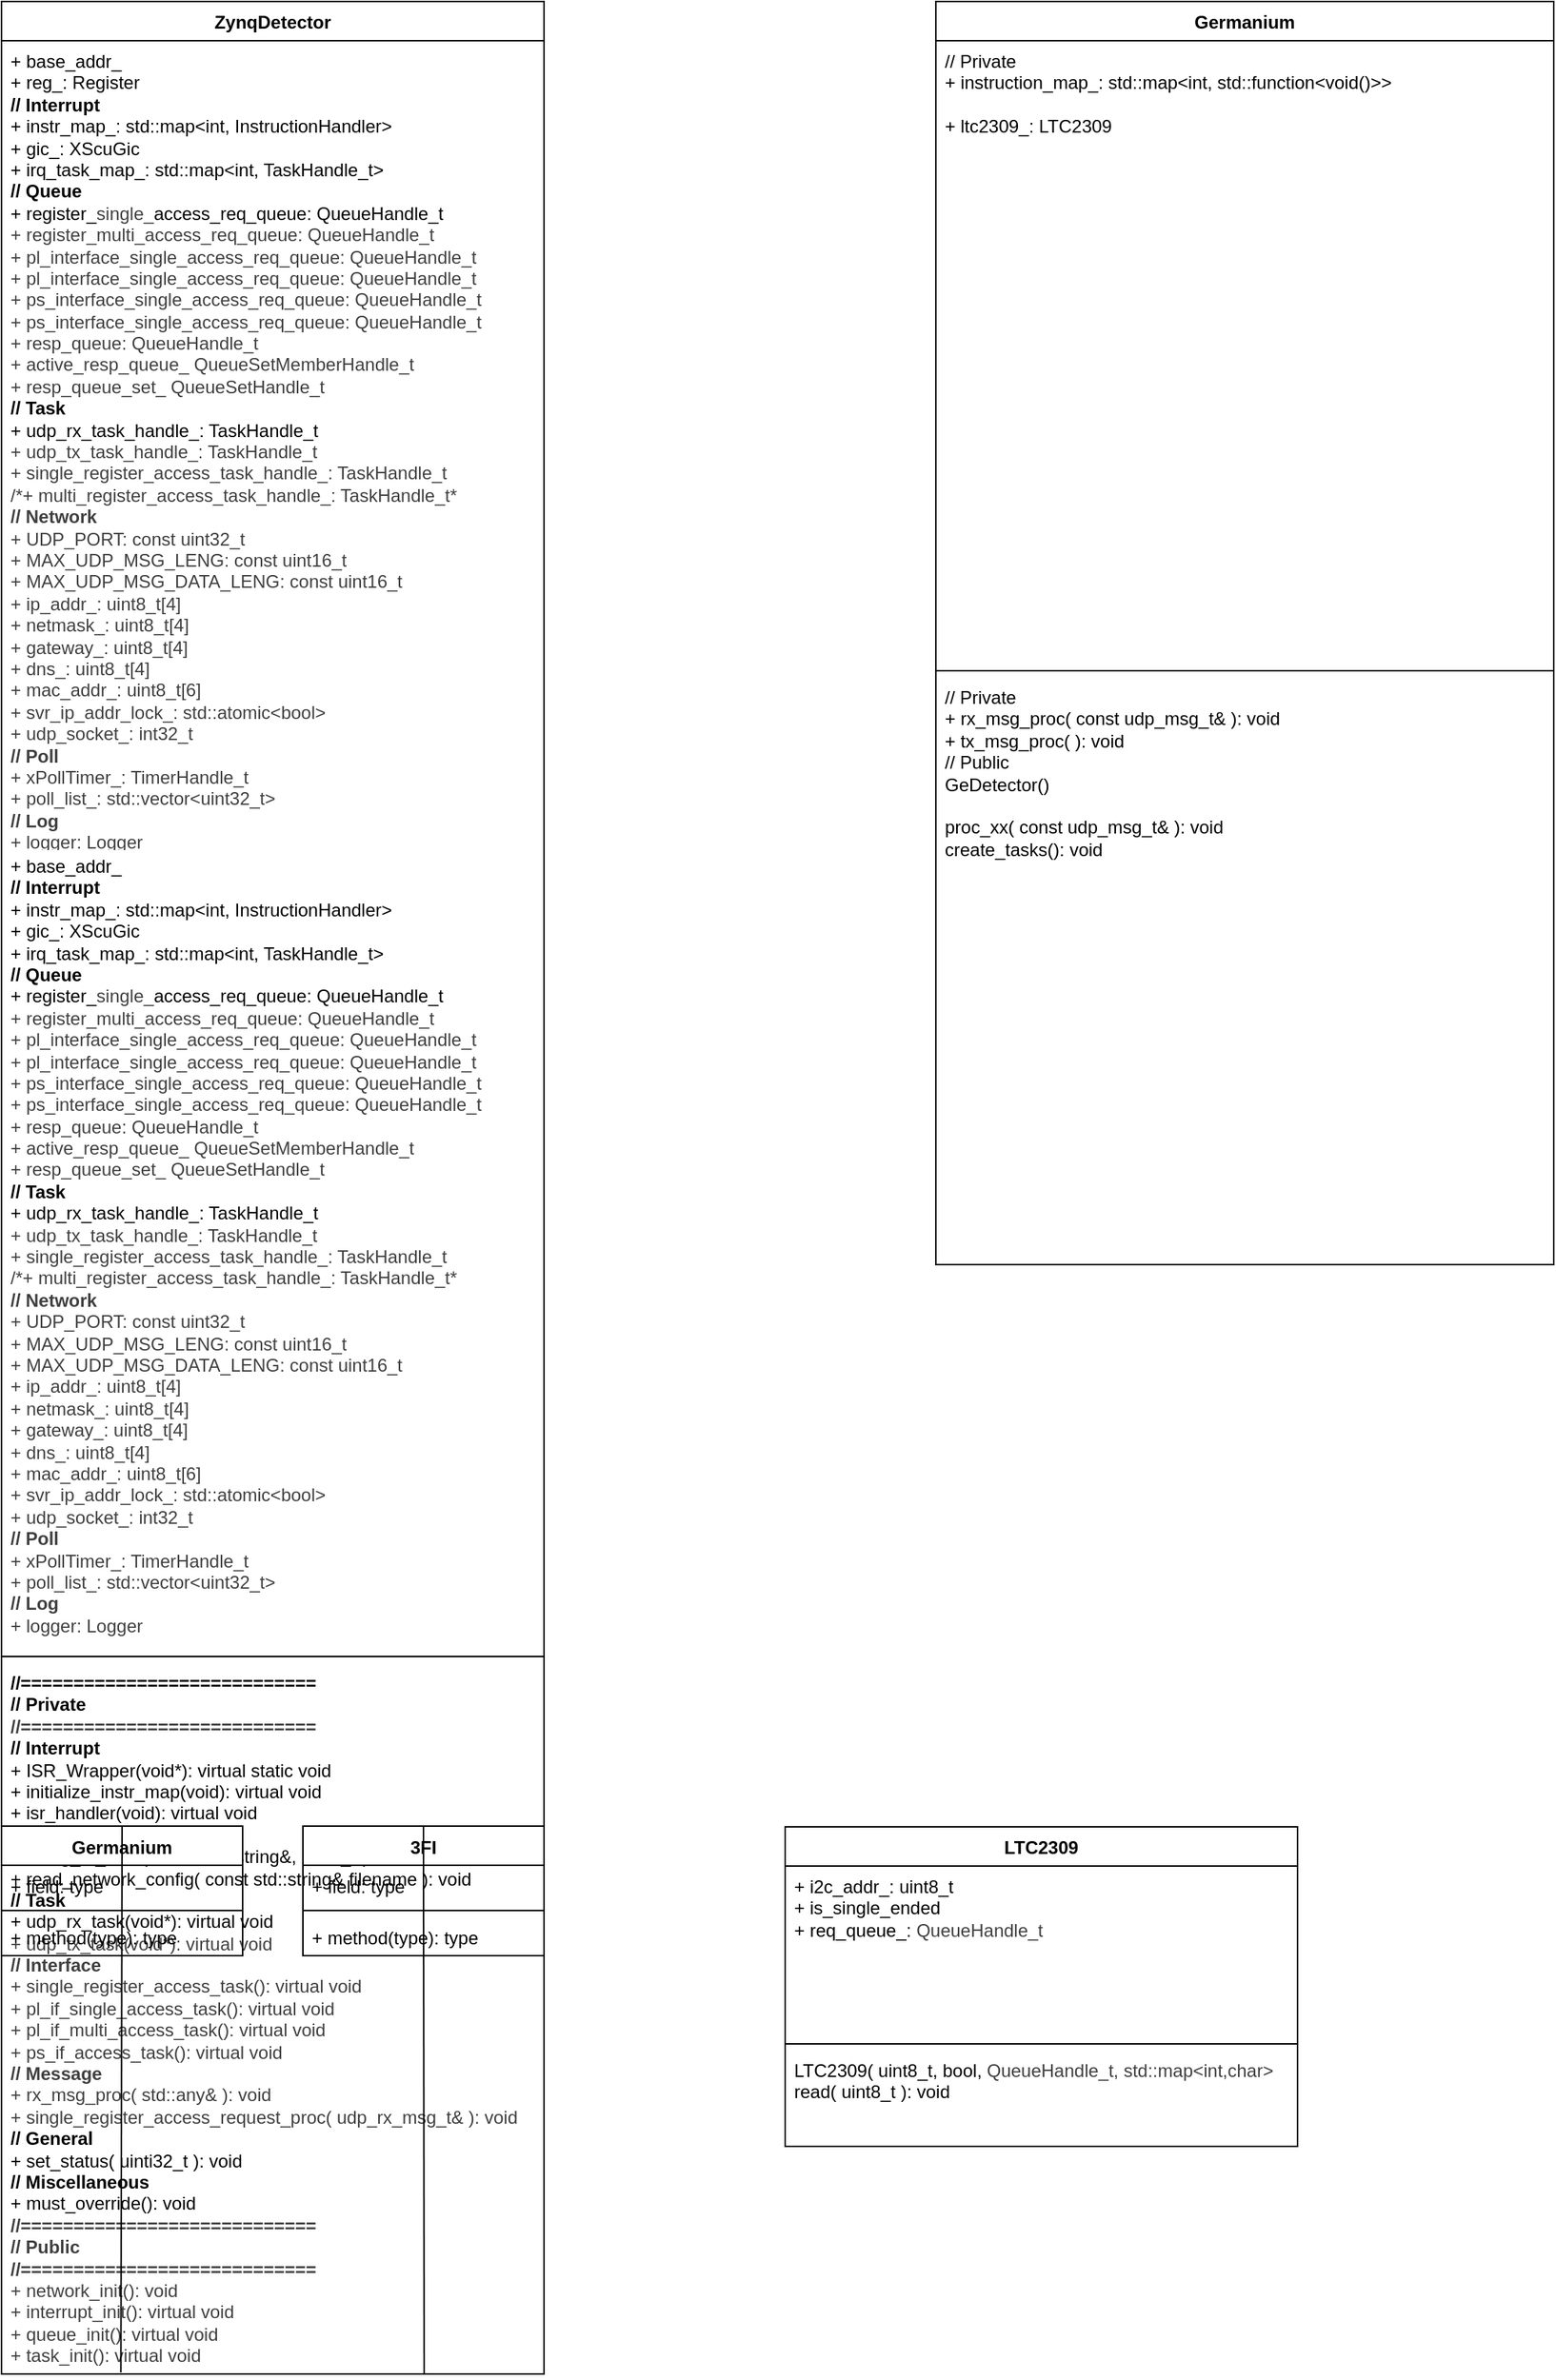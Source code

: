 <mxfile>
    <diagram id="2EP99PTm2PJVpTEmRoPb" name="Page-1">
        <mxGraphModel dx="795" dy="1156" grid="1" gridSize="10" guides="1" tooltips="1" connect="1" arrows="1" fold="1" page="1" pageScale="1" pageWidth="850" pageHeight="1100" math="0" shadow="0">
            <root>
                <mxCell id="0"/>
                <mxCell id="1" parent="0"/>
                <mxCell id="2" value="ZynqDetector" style="swimlane;fontStyle=1;align=center;verticalAlign=top;childLayout=stackLayout;horizontal=1;startSize=26;horizontalStack=0;resizeParent=1;resizeParentMax=0;resizeLast=0;collapsible=1;marginBottom=0;whiteSpace=wrap;html=1;" vertex="1" parent="1">
                    <mxGeometry x="80" y="40" width="360" height="1574" as="geometry"/>
                </mxCell>
                <mxCell id="3" value="+ base_addr_&lt;div&gt;&lt;font color=&quot;#000000&quot;&gt;+ reg_: Register&lt;br&gt;&lt;/font&gt;&lt;div&gt;&lt;font color=&quot;#000000&quot;&gt;&lt;b&gt;// Interrupt&lt;/b&gt;&lt;br&gt;&lt;/font&gt;&lt;div&gt;+ instr_map_: std::map&amp;lt;int, InstructionHandler&amp;gt;&lt;div&gt;+ gic_: XScuGic&lt;/div&gt;&lt;div&gt;+ irq_task_map_: std::map&amp;lt;int, TaskHandle_t&amp;gt;&lt;/div&gt;&lt;/div&gt;&lt;div&gt;&lt;b&gt;// Queue&lt;/b&gt;&lt;/div&gt;&lt;div&gt;+ register_&lt;span style=&quot;color: rgb(63, 63, 63); background-color: transparent;&quot;&gt;single_&lt;/span&gt;&lt;span style=&quot;background-color: transparent;&quot;&gt;access_req_queue: QueueHandle_t&lt;/span&gt;&lt;/div&gt;&lt;div&gt;&lt;span style=&quot;color: rgb(63, 63, 63);&quot;&gt;+ register_multi_access_req_queue: QueueHandle_t&lt;/span&gt;&lt;/div&gt;&lt;div style=&quot;scrollbar-color: light-dark(#e2e2e2, #4b4b4b)&lt;br/&gt;&#x9;&#x9;&#x9;&#x9;&#x9;light-dark(#fbfbfb, var(--dark-panel-color));&quot;&gt;&lt;span style=&quot;scrollbar-color: light-dark(#e2e2e2, #4b4b4b)&lt;br/&gt;&#x9;&#x9;&#x9;&#x9;&#x9;light-dark(#fbfbfb, var(--dark-panel-color)); background-color: transparent; color: rgb(63, 63, 63);&quot;&gt;+ pl_interface_single_access_req_queue: QueueHandle_t&lt;/span&gt;&lt;/div&gt;&lt;div style=&quot;scrollbar-color: light-dark(#e2e2e2, #4b4b4b)&lt;br/&gt;&#x9;&#x9;&#x9;&#x9;&#x9;light-dark(#fbfbfb, var(--dark-panel-color));&quot;&gt;&lt;span style=&quot;scrollbar-color: light-dark(#e2e2e2, #4b4b4b)&lt;br/&gt;&#x9;&#x9;&#x9;&#x9;&#x9;light-dark(#fbfbfb, var(--dark-panel-color)); color: rgb(63, 63, 63);&quot;&gt;+ pl_interface_single_access_req_queue: QueueHandle_t&lt;/span&gt;&lt;span style=&quot;scrollbar-color: light-dark(#e2e2e2, #4b4b4b)&lt;br/&gt;&#x9;&#x9;&#x9;&#x9;&#x9;light-dark(#fbfbfb, var(--dark-panel-color)); background-color: transparent; color: rgb(63, 63, 63);&quot;&gt;&lt;br style=&quot;scrollbar-color: light-dark(#e2e2e2, #4b4b4b)&lt;br/&gt;&#x9;&#x9;&#x9;&#x9;&#x9;light-dark(#fbfbfb, var(--dark-panel-color));&quot;&gt;&lt;/span&gt;&lt;/div&gt;&lt;div style=&quot;scrollbar-color: light-dark(#e2e2e2, #4b4b4b)&lt;br/&gt;&#x9;&#x9;&#x9;&#x9;&#x9;light-dark(#fbfbfb, var(--dark-panel-color));&quot;&gt;&lt;span style=&quot;scrollbar-color: light-dark(#e2e2e2, #4b4b4b)&lt;br/&gt;&#x9;&#x9;&#x9;&#x9;&#x9;light-dark(#fbfbfb, var(--dark-panel-color)); color: rgb(63, 63, 63);&quot;&gt;+ ps_interface_single_access_req_queue: QueueHandle_t&lt;/span&gt;&lt;span style=&quot;scrollbar-color: light-dark(#e2e2e2, #4b4b4b)&lt;br/&gt;&#x9;&#x9;&#x9;&#x9;&#x9;light-dark(#fbfbfb, var(--dark-panel-color)); color: rgb(63, 63, 63);&quot;&gt;&lt;br style=&quot;scrollbar-color: light-dark(#e2e2e2, #4b4b4b)&lt;br/&gt;&#x9;&#x9;&#x9;&#x9;&#x9;light-dark(#fbfbfb, var(--dark-panel-color));&quot;&gt;&lt;/span&gt;&lt;/div&gt;&lt;div style=&quot;scrollbar-color: light-dark(#e2e2e2, #4b4b4b)&lt;br/&gt;&#x9;&#x9;&#x9;&#x9;&#x9;light-dark(#fbfbfb, var(--dark-panel-color));&quot;&gt;&lt;span style=&quot;scrollbar-color: light-dark(#e2e2e2, #4b4b4b)&lt;br/&gt;&#x9;&#x9;&#x9;&#x9;&#x9;light-dark(#fbfbfb, var(--dark-panel-color)); color: rgb(63, 63, 63);&quot;&gt;+ ps_interface_single_access_req_queue: QueueHandle_t&lt;/span&gt;&lt;/div&gt;&lt;div style=&quot;scrollbar-color: light-dark(#e2e2e2, #4b4b4b)&lt;br/&gt;&#x9;&#x9;&#x9;&#x9;&#x9;light-dark(#fbfbfb, var(--dark-panel-color));&quot;&gt;&lt;span style=&quot;scrollbar-color: light-dark(#e2e2e2, #4b4b4b)&lt;br/&gt;&#x9;&#x9;&#x9;&#x9;&#x9;light-dark(#fbfbfb, var(--dark-panel-color)); color: rgb(63, 63, 63);&quot;&gt;+ resp_queue: QueueHandle_t&lt;/span&gt;&lt;/div&gt;&lt;div style=&quot;color: rgb(63, 63, 63); scrollbar-color: light-dark(#e2e2e2, #4b4b4b)&lt;br/&gt;&#x9;&#x9;&#x9;&#x9;&#x9;light-dark(#fbfbfb, var(--dark-panel-color));&quot;&gt;+ active_resp_queue_ QueueSetMemberHandle_t&lt;/div&gt;&lt;div style=&quot;color: rgb(63, 63, 63); scrollbar-color: light-dark(#e2e2e2, #4b4b4b)&lt;br/&gt;&#x9;&#x9;&#x9;&#x9;&#x9;light-dark(#fbfbfb, var(--dark-panel-color));&quot;&gt;+ resp_queue_set_ QueueSetHandle_t&lt;/div&gt;&lt;div&gt;&lt;b&gt;// Task&lt;/b&gt;&lt;/div&gt;&lt;div&gt;+ udp_rx_task_handle_: TaskHandle_t&lt;/div&gt;&lt;/div&gt;&lt;div&gt;&lt;span style=&quot;color: rgb(63, 63, 63);&quot;&gt;+ udp_tx_task_handle_: TaskHandle_t&lt;/span&gt;&lt;br&gt;&lt;/div&gt;&lt;div&gt;&lt;span style=&quot;color: rgb(63, 63, 63);&quot;&gt;+ single_register_access_task_handle_: TaskHandle_t&lt;/span&gt;&lt;span style=&quot;color: rgb(63, 63, 63);&quot;&gt;&lt;br&gt;&lt;/span&gt;&lt;/div&gt;&lt;div&gt;&lt;span style=&quot;color: rgb(63, 63, 63);&quot;&gt;/*+ multi_register_access_task_handle_: TaskHandle_t*&lt;/span&gt;&lt;/div&gt;&lt;div&gt;&lt;span style=&quot;color: rgb(63, 63, 63);&quot;&gt;&lt;b&gt;// Network&lt;/b&gt;&lt;/span&gt;&lt;/div&gt;&lt;span style=&quot;color: rgb(63, 63, 63);&quot;&gt;+ UDP_PORT: const uint32_t&lt;br&gt;&lt;/span&gt;&lt;div&gt;&lt;span style=&quot;color: rgb(63, 63, 63);&quot;&gt;&lt;span style=&quot;color: rgb(63, 63, 63); background-color: transparent;&quot;&gt;+&lt;/span&gt;&lt;span style=&quot;color: rgb(63, 63, 63); background-color: transparent;&quot;&gt;&amp;nbsp;&lt;/span&gt;MAX_UDP_MSG_LENG: const uint16_t&lt;/span&gt;&lt;/div&gt;&lt;div&gt;&lt;span style=&quot;color: rgb(63, 63, 63);&quot;&gt;&lt;span style=&quot;color: rgb(63, 63, 63);&quot;&gt;&lt;span style=&quot;color: rgb(63, 63, 63); background-color: transparent;&quot;&gt;+&lt;/span&gt;&lt;span style=&quot;color: rgb(63, 63, 63); background-color: transparent;&quot;&gt;&amp;nbsp;&lt;/span&gt;MAX_UDP_MSG_DATA_LENG: const uint16_t&lt;/span&gt;&lt;br&gt;&lt;/span&gt;&lt;/div&gt;&lt;div&gt;&lt;span style=&quot;color: rgb(63, 63, 63);&quot;&gt;&lt;span style=&quot;color: rgb(63, 63, 63);&quot;&gt;&lt;span style=&quot;color: rgb(63, 63, 63); background-color: transparent;&quot;&gt;+&lt;/span&gt;&lt;span style=&quot;color: rgb(63, 63, 63); background-color: transparent;&quot;&gt;&amp;nbsp;&lt;/span&gt;ip_addr_: uint8_t[4]&lt;/span&gt;&lt;/span&gt;&lt;/div&gt;&lt;div&gt;&lt;span style=&quot;color: rgb(63, 63, 63);&quot;&gt;&lt;span style=&quot;color: rgb(63, 63, 63);&quot;&gt;&lt;span style=&quot;color: rgb(63, 63, 63); background-color: transparent;&quot;&gt;+&lt;/span&gt;&lt;span style=&quot;color: rgb(63, 63, 63); background-color: transparent;&quot;&gt;&amp;nbsp;&lt;/span&gt;netmask_: uint8_t[4]&lt;/span&gt;&lt;/span&gt;&lt;/div&gt;&lt;div&gt;&lt;span style=&quot;color: rgb(63, 63, 63);&quot;&gt;&lt;span style=&quot;color: rgb(63, 63, 63);&quot;&gt;&lt;span style=&quot;color: rgb(63, 63, 63); background-color: transparent;&quot;&gt;+&lt;/span&gt;&lt;span style=&quot;color: rgb(63, 63, 63); background-color: transparent;&quot;&gt;&amp;nbsp;&lt;/span&gt;&lt;span style=&quot;color: rgb(63, 63, 63);&quot;&gt;gateway_: uint8_t[4]&lt;/span&gt;&lt;br&gt;&lt;/span&gt;&lt;/span&gt;&lt;/div&gt;&lt;div&gt;&lt;span style=&quot;color: rgb(63, 63, 63);&quot;&gt;&lt;span style=&quot;color: rgb(63, 63, 63);&quot;&gt;&lt;span style=&quot;color: rgb(63, 63, 63); background-color: transparent;&quot;&gt;+&lt;/span&gt;&lt;span style=&quot;color: rgb(63, 63, 63); background-color: transparent;&quot;&gt;&amp;nbsp;&lt;/span&gt;&lt;span style=&quot;color: rgb(63, 63, 63);&quot;&gt;dns_: uint8_t[4]&lt;/span&gt;&lt;span style=&quot;color: rgb(63, 63, 63);&quot;&gt;&lt;br&gt;&lt;/span&gt;&lt;/span&gt;&lt;/span&gt;&lt;/div&gt;&lt;div&gt;&lt;span style=&quot;color: rgb(63, 63, 63);&quot;&gt;&lt;span style=&quot;color: rgb(63, 63, 63);&quot;&gt;&lt;span style=&quot;color: rgb(63, 63, 63); background-color: transparent;&quot;&gt;+&lt;/span&gt;&lt;span style=&quot;color: rgb(63, 63, 63); background-color: transparent;&quot;&gt;&amp;nbsp;&lt;/span&gt;&lt;span style=&quot;color: rgb(63, 63, 63);&quot;&gt;mac_addr_: uint8_t[6]&lt;/span&gt;&lt;/span&gt;&lt;/span&gt;&lt;/div&gt;&lt;div&gt;&lt;span style=&quot;color: rgb(63, 63, 63);&quot;&gt;&lt;span style=&quot;color: rgb(63, 63, 63);&quot;&gt;&lt;span style=&quot;color: rgb(63, 63, 63); background-color: transparent;&quot;&gt;+&lt;/span&gt;&lt;span style=&quot;color: rgb(63, 63, 63); background-color: transparent;&quot;&gt;&amp;nbsp;&lt;/span&gt;&lt;span style=&quot;color: rgb(63, 63, 63);&quot;&gt;svr_ip_addr_lock_: std::atomic&amp;lt;bool&amp;gt;&lt;/span&gt;&lt;/span&gt;&lt;/span&gt;&lt;/div&gt;&lt;div&gt;&lt;span style=&quot;color: rgb(63, 63, 63);&quot;&gt;&lt;span style=&quot;color: rgb(63, 63, 63);&quot;&gt;&lt;span style=&quot;color: rgb(63, 63, 63); background-color: transparent;&quot;&gt;+&lt;/span&gt;&lt;span style=&quot;color: rgb(63, 63, 63); background-color: transparent;&quot;&gt;&amp;nbsp;&lt;/span&gt;&lt;span style=&quot;color: rgb(63, 63, 63);&quot;&gt;udp_socket_: int32_t&lt;/span&gt;&lt;/span&gt;&lt;/span&gt;&lt;/div&gt;&lt;div&gt;&lt;span style=&quot;color: rgb(63, 63, 63);&quot;&gt;&lt;span style=&quot;color: rgb(63, 63, 63);&quot;&gt;&lt;span style=&quot;color: rgb(63, 63, 63);&quot;&gt;&lt;b&gt;// Poll&lt;/b&gt;&lt;/span&gt;&lt;/span&gt;&lt;/span&gt;&lt;/div&gt;&lt;div&gt;&lt;span style=&quot;color: rgb(63, 63, 63);&quot;&gt;&lt;span style=&quot;color: rgb(63, 63, 63);&quot;&gt;&lt;span style=&quot;color: rgb(63, 63, 63);&quot;&gt;+ xPollTimer_: TimerHandle_t&lt;/span&gt;&lt;span style=&quot;color: rgb(63, 63, 63);&quot;&gt;&lt;br&gt;&lt;/span&gt;&lt;/span&gt;&lt;/span&gt;&lt;/div&gt;&lt;div&gt;&lt;span style=&quot;color: rgb(63, 63, 63);&quot;&gt;+ poll_list_: std::vector&amp;lt;uint32_t&amp;gt;&lt;/span&gt;&lt;br&gt;&lt;/div&gt;&lt;div&gt;&lt;span style=&quot;color: rgb(63, 63, 63);&quot;&gt;&lt;b&gt;// Log&lt;/b&gt;&lt;/span&gt;&lt;/div&gt;&lt;div&gt;&lt;span style=&quot;color: rgb(63, 63, 63); background-color: transparent;&quot;&gt;+&lt;/span&gt;&lt;span style=&quot;color: rgb(63, 63, 63); background-color: transparent;&quot;&gt;&amp;nbsp;&lt;/span&gt;&lt;span style=&quot;color: rgb(63, 63, 63);&quot;&gt;logger: Logger&lt;/span&gt;&lt;/div&gt;&lt;div&gt;&lt;span style=&quot;color: rgb(63, 63, 63);&quot;&gt;&lt;span style=&quot;color: rgb(63, 63, 63);&quot;&gt;&lt;span style=&quot;color: rgb(63, 63, 63);&quot;&gt;&lt;br&gt;&lt;/span&gt;&lt;/span&gt;&lt;/span&gt;&lt;/div&gt;&lt;/div&gt;" style="text;strokeColor=none;fillColor=none;align=left;verticalAlign=top;spacingLeft=4;spacingRight=4;overflow=hidden;rotatable=0;points=[[0,0.5],[1,0.5]];portConstraint=eastwest;whiteSpace=wrap;html=1;" vertex="1" parent="2">
                    <mxGeometry y="26" width="360" height="534" as="geometry"/>
                </mxCell>
                <mxCell id="36" value="+ base_addr_&lt;div&gt;&lt;font color=&quot;#000000&quot;&gt;&lt;b&gt;// Interrupt&lt;/b&gt;&lt;br&gt;&lt;/font&gt;&lt;div&gt;+ instr_map_: std::map&amp;lt;int, InstructionHandler&amp;gt;&lt;div&gt;+ gic_: XScuGic&lt;/div&gt;&lt;div&gt;+ irq_task_map_: std::map&amp;lt;int, TaskHandle_t&amp;gt;&lt;/div&gt;&lt;/div&gt;&lt;div&gt;&lt;b&gt;// Queue&lt;/b&gt;&lt;/div&gt;&lt;div&gt;+ register_&lt;span style=&quot;color: rgb(63, 63, 63); background-color: transparent;&quot;&gt;single_&lt;/span&gt;&lt;span style=&quot;background-color: transparent;&quot;&gt;access_req_queue: QueueHandle_t&lt;/span&gt;&lt;/div&gt;&lt;div&gt;&lt;span style=&quot;color: rgb(63, 63, 63);&quot;&gt;+ register_multi_access_req_queue: QueueHandle_t&lt;/span&gt;&lt;/div&gt;&lt;div style=&quot;scrollbar-color: light-dark(#e2e2e2, #4b4b4b)&lt;br/&gt;&#x9;&#x9;&#x9;&#x9;&#x9;light-dark(#fbfbfb, var(--dark-panel-color));&quot;&gt;&lt;span style=&quot;scrollbar-color: light-dark(#e2e2e2, #4b4b4b)&lt;br/&gt;&#x9;&#x9;&#x9;&#x9;&#x9;light-dark(#fbfbfb, var(--dark-panel-color)); background-color: transparent; color: rgb(63, 63, 63);&quot;&gt;+ pl_interface_single_access_req_queue: QueueHandle_t&lt;/span&gt;&lt;/div&gt;&lt;div style=&quot;scrollbar-color: light-dark(#e2e2e2, #4b4b4b)&lt;br/&gt;&#x9;&#x9;&#x9;&#x9;&#x9;light-dark(#fbfbfb, var(--dark-panel-color));&quot;&gt;&lt;span style=&quot;scrollbar-color: light-dark(#e2e2e2, #4b4b4b)&lt;br/&gt;&#x9;&#x9;&#x9;&#x9;&#x9;light-dark(#fbfbfb, var(--dark-panel-color)); color: rgb(63, 63, 63);&quot;&gt;+ pl_interface_single_access_req_queue: QueueHandle_t&lt;/span&gt;&lt;span style=&quot;scrollbar-color: light-dark(#e2e2e2, #4b4b4b)&lt;br/&gt;&#x9;&#x9;&#x9;&#x9;&#x9;light-dark(#fbfbfb, var(--dark-panel-color)); background-color: transparent; color: rgb(63, 63, 63);&quot;&gt;&lt;br style=&quot;scrollbar-color: light-dark(#e2e2e2, #4b4b4b)&lt;br/&gt;&#x9;&#x9;&#x9;&#x9;&#x9;light-dark(#fbfbfb, var(--dark-panel-color));&quot;&gt;&lt;/span&gt;&lt;/div&gt;&lt;div style=&quot;scrollbar-color: light-dark(#e2e2e2, #4b4b4b)&lt;br/&gt;&#x9;&#x9;&#x9;&#x9;&#x9;light-dark(#fbfbfb, var(--dark-panel-color));&quot;&gt;&lt;span style=&quot;scrollbar-color: light-dark(#e2e2e2, #4b4b4b)&lt;br/&gt;&#x9;&#x9;&#x9;&#x9;&#x9;light-dark(#fbfbfb, var(--dark-panel-color)); color: rgb(63, 63, 63);&quot;&gt;+ ps_interface_single_access_req_queue: QueueHandle_t&lt;/span&gt;&lt;span style=&quot;scrollbar-color: light-dark(#e2e2e2, #4b4b4b)&lt;br/&gt;&#x9;&#x9;&#x9;&#x9;&#x9;light-dark(#fbfbfb, var(--dark-panel-color)); color: rgb(63, 63, 63);&quot;&gt;&lt;br style=&quot;scrollbar-color: light-dark(#e2e2e2, #4b4b4b)&lt;br/&gt;&#x9;&#x9;&#x9;&#x9;&#x9;light-dark(#fbfbfb, var(--dark-panel-color));&quot;&gt;&lt;/span&gt;&lt;/div&gt;&lt;div style=&quot;scrollbar-color: light-dark(#e2e2e2, #4b4b4b)&lt;br/&gt;&#x9;&#x9;&#x9;&#x9;&#x9;light-dark(#fbfbfb, var(--dark-panel-color));&quot;&gt;&lt;span style=&quot;scrollbar-color: light-dark(#e2e2e2, #4b4b4b)&lt;br/&gt;&#x9;&#x9;&#x9;&#x9;&#x9;light-dark(#fbfbfb, var(--dark-panel-color)); color: rgb(63, 63, 63);&quot;&gt;+ ps_interface_single_access_req_queue: QueueHandle_t&lt;/span&gt;&lt;/div&gt;&lt;div style=&quot;scrollbar-color: light-dark(#e2e2e2, #4b4b4b)&lt;br/&gt;&#x9;&#x9;&#x9;&#x9;&#x9;light-dark(#fbfbfb, var(--dark-panel-color));&quot;&gt;&lt;span style=&quot;scrollbar-color: light-dark(#e2e2e2, #4b4b4b)&lt;br/&gt;&#x9;&#x9;&#x9;&#x9;&#x9;light-dark(#fbfbfb, var(--dark-panel-color)); color: rgb(63, 63, 63);&quot;&gt;+ resp_queue: QueueHandle_t&lt;/span&gt;&lt;/div&gt;&lt;div style=&quot;color: rgb(63, 63, 63); scrollbar-color: light-dark(#e2e2e2, #4b4b4b)&lt;br/&gt;&#x9;&#x9;&#x9;&#x9;&#x9;light-dark(#fbfbfb, var(--dark-panel-color));&quot;&gt;+ active_resp_queue_ QueueSetMemberHandle_t&lt;/div&gt;&lt;div style=&quot;color: rgb(63, 63, 63); scrollbar-color: light-dark(#e2e2e2, #4b4b4b)&lt;br/&gt;&#x9;&#x9;&#x9;&#x9;&#x9;light-dark(#fbfbfb, var(--dark-panel-color));&quot;&gt;+ resp_queue_set_ QueueSetHandle_t&lt;/div&gt;&lt;div&gt;&lt;b&gt;// Task&lt;/b&gt;&lt;/div&gt;&lt;div&gt;+ udp_rx_task_handle_: TaskHandle_t&lt;/div&gt;&lt;/div&gt;&lt;div&gt;&lt;span style=&quot;color: rgb(63, 63, 63);&quot;&gt;+ udp_tx_task_handle_: TaskHandle_t&lt;/span&gt;&lt;br&gt;&lt;/div&gt;&lt;div&gt;&lt;span style=&quot;color: rgb(63, 63, 63);&quot;&gt;+ single_register_access_task_handle_: TaskHandle_t&lt;/span&gt;&lt;span style=&quot;color: rgb(63, 63, 63);&quot;&gt;&lt;br&gt;&lt;/span&gt;&lt;/div&gt;&lt;div&gt;&lt;span style=&quot;color: rgb(63, 63, 63);&quot;&gt;/*+ multi_register_access_task_handle_: TaskHandle_t*&lt;/span&gt;&lt;/div&gt;&lt;div&gt;&lt;span style=&quot;color: rgb(63, 63, 63);&quot;&gt;&lt;b&gt;// Network&lt;/b&gt;&lt;/span&gt;&lt;/div&gt;&lt;span style=&quot;color: rgb(63, 63, 63);&quot;&gt;+ UDP_PORT: const uint32_t&lt;br&gt;&lt;/span&gt;&lt;div&gt;&lt;span style=&quot;color: rgb(63, 63, 63);&quot;&gt;&lt;span style=&quot;color: rgb(63, 63, 63); background-color: transparent;&quot;&gt;+&lt;/span&gt;&lt;span style=&quot;color: rgb(63, 63, 63); background-color: transparent;&quot;&gt;&amp;nbsp;&lt;/span&gt;MAX_UDP_MSG_LENG: const uint16_t&lt;/span&gt;&lt;/div&gt;&lt;div&gt;&lt;span style=&quot;color: rgb(63, 63, 63);&quot;&gt;&lt;span style=&quot;color: rgb(63, 63, 63);&quot;&gt;&lt;span style=&quot;color: rgb(63, 63, 63); background-color: transparent;&quot;&gt;+&lt;/span&gt;&lt;span style=&quot;color: rgb(63, 63, 63); background-color: transparent;&quot;&gt;&amp;nbsp;&lt;/span&gt;MAX_UDP_MSG_DATA_LENG: const uint16_t&lt;/span&gt;&lt;br&gt;&lt;/span&gt;&lt;/div&gt;&lt;div&gt;&lt;span style=&quot;color: rgb(63, 63, 63);&quot;&gt;&lt;span style=&quot;color: rgb(63, 63, 63);&quot;&gt;&lt;span style=&quot;color: rgb(63, 63, 63); background-color: transparent;&quot;&gt;+&lt;/span&gt;&lt;span style=&quot;color: rgb(63, 63, 63); background-color: transparent;&quot;&gt;&amp;nbsp;&lt;/span&gt;ip_addr_: uint8_t[4]&lt;/span&gt;&lt;/span&gt;&lt;/div&gt;&lt;div&gt;&lt;span style=&quot;color: rgb(63, 63, 63);&quot;&gt;&lt;span style=&quot;color: rgb(63, 63, 63);&quot;&gt;&lt;span style=&quot;color: rgb(63, 63, 63); background-color: transparent;&quot;&gt;+&lt;/span&gt;&lt;span style=&quot;color: rgb(63, 63, 63); background-color: transparent;&quot;&gt;&amp;nbsp;&lt;/span&gt;netmask_: uint8_t[4]&lt;/span&gt;&lt;/span&gt;&lt;/div&gt;&lt;div&gt;&lt;span style=&quot;color: rgb(63, 63, 63);&quot;&gt;&lt;span style=&quot;color: rgb(63, 63, 63);&quot;&gt;&lt;span style=&quot;color: rgb(63, 63, 63); background-color: transparent;&quot;&gt;+&lt;/span&gt;&lt;span style=&quot;color: rgb(63, 63, 63); background-color: transparent;&quot;&gt;&amp;nbsp;&lt;/span&gt;&lt;span style=&quot;color: rgb(63, 63, 63);&quot;&gt;gateway_: uint8_t[4]&lt;/span&gt;&lt;br&gt;&lt;/span&gt;&lt;/span&gt;&lt;/div&gt;&lt;div&gt;&lt;span style=&quot;color: rgb(63, 63, 63);&quot;&gt;&lt;span style=&quot;color: rgb(63, 63, 63);&quot;&gt;&lt;span style=&quot;color: rgb(63, 63, 63); background-color: transparent;&quot;&gt;+&lt;/span&gt;&lt;span style=&quot;color: rgb(63, 63, 63); background-color: transparent;&quot;&gt;&amp;nbsp;&lt;/span&gt;&lt;span style=&quot;color: rgb(63, 63, 63);&quot;&gt;dns_: uint8_t[4]&lt;/span&gt;&lt;span style=&quot;color: rgb(63, 63, 63);&quot;&gt;&lt;br&gt;&lt;/span&gt;&lt;/span&gt;&lt;/span&gt;&lt;/div&gt;&lt;div&gt;&lt;span style=&quot;color: rgb(63, 63, 63);&quot;&gt;&lt;span style=&quot;color: rgb(63, 63, 63);&quot;&gt;&lt;span style=&quot;color: rgb(63, 63, 63); background-color: transparent;&quot;&gt;+&lt;/span&gt;&lt;span style=&quot;color: rgb(63, 63, 63); background-color: transparent;&quot;&gt;&amp;nbsp;&lt;/span&gt;&lt;span style=&quot;color: rgb(63, 63, 63);&quot;&gt;mac_addr_: uint8_t[6]&lt;/span&gt;&lt;/span&gt;&lt;/span&gt;&lt;/div&gt;&lt;div&gt;&lt;span style=&quot;color: rgb(63, 63, 63);&quot;&gt;&lt;span style=&quot;color: rgb(63, 63, 63);&quot;&gt;&lt;span style=&quot;color: rgb(63, 63, 63); background-color: transparent;&quot;&gt;+&lt;/span&gt;&lt;span style=&quot;color: rgb(63, 63, 63); background-color: transparent;&quot;&gt;&amp;nbsp;&lt;/span&gt;&lt;span style=&quot;color: rgb(63, 63, 63);&quot;&gt;svr_ip_addr_lock_: std::atomic&amp;lt;bool&amp;gt;&lt;/span&gt;&lt;/span&gt;&lt;/span&gt;&lt;/div&gt;&lt;div&gt;&lt;span style=&quot;color: rgb(63, 63, 63);&quot;&gt;&lt;span style=&quot;color: rgb(63, 63, 63);&quot;&gt;&lt;span style=&quot;color: rgb(63, 63, 63); background-color: transparent;&quot;&gt;+&lt;/span&gt;&lt;span style=&quot;color: rgb(63, 63, 63); background-color: transparent;&quot;&gt;&amp;nbsp;&lt;/span&gt;&lt;span style=&quot;color: rgb(63, 63, 63);&quot;&gt;udp_socket_: int32_t&lt;/span&gt;&lt;/span&gt;&lt;/span&gt;&lt;/div&gt;&lt;div&gt;&lt;span style=&quot;color: rgb(63, 63, 63);&quot;&gt;&lt;span style=&quot;color: rgb(63, 63, 63);&quot;&gt;&lt;span style=&quot;color: rgb(63, 63, 63);&quot;&gt;&lt;b&gt;// Poll&lt;/b&gt;&lt;/span&gt;&lt;/span&gt;&lt;/span&gt;&lt;/div&gt;&lt;div&gt;&lt;span style=&quot;color: rgb(63, 63, 63);&quot;&gt;&lt;span style=&quot;color: rgb(63, 63, 63);&quot;&gt;&lt;span style=&quot;color: rgb(63, 63, 63);&quot;&gt;+ xPollTimer_: TimerHandle_t&lt;/span&gt;&lt;span style=&quot;color: rgb(63, 63, 63);&quot;&gt;&lt;br&gt;&lt;/span&gt;&lt;/span&gt;&lt;/span&gt;&lt;/div&gt;&lt;div&gt;&lt;span style=&quot;color: rgb(63, 63, 63);&quot;&gt;+ poll_list_: std::vector&amp;lt;uint32_t&amp;gt;&lt;/span&gt;&lt;br&gt;&lt;/div&gt;&lt;div&gt;&lt;span style=&quot;color: rgb(63, 63, 63);&quot;&gt;&lt;b&gt;// Log&lt;/b&gt;&lt;/span&gt;&lt;/div&gt;&lt;div&gt;&lt;span style=&quot;color: rgb(63, 63, 63); background-color: transparent;&quot;&gt;+&lt;/span&gt;&lt;span style=&quot;color: rgb(63, 63, 63); background-color: transparent;&quot;&gt;&amp;nbsp;&lt;/span&gt;&lt;span style=&quot;color: rgb(63, 63, 63);&quot;&gt;logger: Logger&lt;/span&gt;&lt;/div&gt;&lt;div&gt;&lt;span style=&quot;color: rgb(63, 63, 63);&quot;&gt;&lt;span style=&quot;color: rgb(63, 63, 63);&quot;&gt;&lt;span style=&quot;color: rgb(63, 63, 63);&quot;&gt;&lt;br&gt;&lt;/span&gt;&lt;/span&gt;&lt;/span&gt;&lt;/div&gt;" style="text;strokeColor=none;fillColor=none;align=left;verticalAlign=top;spacingLeft=4;spacingRight=4;overflow=hidden;rotatable=0;points=[[0,0.5],[1,0.5]];portConstraint=eastwest;whiteSpace=wrap;html=1;" vertex="1" parent="2">
                    <mxGeometry y="560" width="360" height="534" as="geometry"/>
                </mxCell>
                <mxCell id="4" value="" style="line;strokeWidth=1;fillColor=none;align=left;verticalAlign=middle;spacingTop=-1;spacingLeft=3;spacingRight=3;rotatable=0;labelPosition=right;points=[];portConstraint=eastwest;strokeColor=inherit;" vertex="1" parent="2">
                    <mxGeometry y="1094" width="360" height="8" as="geometry"/>
                </mxCell>
                <mxCell id="5" value="&lt;div&gt;&lt;b&gt;//============================&lt;/b&gt;&lt;/div&gt;&lt;div&gt;&lt;b&gt;// Private&lt;/b&gt;&lt;/div&gt;&lt;div&gt;&lt;span style=&quot;color: rgb(63, 63, 63); background-color: transparent;&quot;&gt;&lt;b&gt;//============================&lt;/b&gt;&lt;/span&gt;&lt;/div&gt;&lt;div&gt;&lt;b&gt;// Interrupt&lt;/b&gt;&lt;/div&gt;+ ISR_Wrapper(void*): virtual static void&lt;div&gt;+ initialize_instr_map(void): virtual void&lt;/div&gt;&lt;div&gt;+ isr_handler(void): virtual void&lt;/div&gt;&lt;div&gt;&lt;b&gt;// Network&lt;/b&gt;&lt;/div&gt;&lt;div&gt;+ string_to_addr( const std::string&amp;amp;, uint8_t*): bool&lt;/div&gt;&lt;div&gt;+ read_network_config( const std::string&amp;amp; filename ): void&lt;/div&gt;&lt;div&gt;&lt;b&gt;// Task&lt;/b&gt;&lt;/div&gt;&lt;div&gt;+ udp_rx_task(void*): virtual void&lt;/div&gt;&lt;div&gt;&lt;span style=&quot;color: rgb(63, 63, 63);&quot;&gt;+ udp_tx_task(void*): virtual void&lt;/span&gt;&lt;br&gt;&lt;/div&gt;&lt;div&gt;&lt;span style=&quot;color: rgb(63, 63, 63);&quot;&gt;&lt;b&gt;// Interface&lt;/b&gt;&lt;/span&gt;&lt;/div&gt;&lt;div&gt;&lt;span style=&quot;color: rgb(63, 63, 63);&quot;&gt;+ single_register_access_task(): virtual void&lt;/span&gt;&lt;/div&gt;&lt;div&gt;&lt;span style=&quot;color: rgb(63, 63, 63);&quot;&gt;+ pl_if_single_access_task(): virtual void&lt;/span&gt;&lt;/div&gt;&lt;div&gt;&lt;span style=&quot;color: rgb(63, 63, 63);&quot;&gt;+ pl_if_multi_access_task(): virtual void&lt;/span&gt;&lt;/div&gt;&lt;div&gt;&lt;span style=&quot;color: rgb(63, 63, 63);&quot;&gt;+ ps_if_access_task(): virtual void&lt;/span&gt;&lt;/div&gt;&lt;div&gt;&lt;span style=&quot;color: rgb(63, 63, 63);&quot;&gt;&lt;b&gt;// Message&lt;/b&gt;&lt;/span&gt;&lt;/div&gt;&lt;div&gt;&lt;span style=&quot;color: rgb(63, 63, 63);&quot;&gt;+ rx_msg_proc( std::any&amp;amp; ): void&lt;/span&gt;&lt;/div&gt;&lt;div&gt;&lt;span style=&quot;color: rgb(63, 63, 63);&quot;&gt;+ single_register_access_request_proc( udp_rx_msg_t&amp;amp; ): void&lt;/span&gt;&lt;/div&gt;&lt;div&gt;&lt;b&gt;// General&lt;/b&gt;&lt;/div&gt;&lt;div&gt;+ set_status( uinti32_t ): void&lt;/div&gt;&lt;div&gt;&lt;b&gt;// Miscellaneous&lt;/b&gt;&lt;/div&gt;&lt;div&gt;+ must_override(): void&lt;/div&gt;&lt;div&gt;&lt;b&gt;&lt;span style=&quot;color: rgb(63, 63, 63);&quot;&gt;//============================&lt;/span&gt;&lt;br&gt;&lt;/b&gt;&lt;/div&gt;&lt;div&gt;&lt;span style=&quot;color: rgb(63, 63, 63);&quot;&gt;&lt;b&gt;// Public&lt;/b&gt;&lt;/span&gt;&lt;/div&gt;&lt;div&gt;&lt;span style=&quot;color: rgb(63, 63, 63);&quot;&gt;&lt;b&gt;//============================&lt;/b&gt;&lt;/span&gt;&lt;span style=&quot;color: rgb(63, 63, 63);&quot;&gt;&lt;br&gt;&lt;/span&gt;&lt;/div&gt;&lt;div&gt;&lt;span style=&quot;color: rgb(63, 63, 63);&quot;&gt;+ network_init(): void&lt;/span&gt;&lt;/div&gt;&lt;div&gt;&lt;span style=&quot;color: rgb(63, 63, 63);&quot;&gt;+ interrupt_init(): virtual void&lt;/span&gt;&lt;/div&gt;&lt;div&gt;&lt;span style=&quot;color: rgb(63, 63, 63);&quot;&gt;+ queue_init(): virtual void&lt;/span&gt;&lt;/div&gt;&lt;div&gt;&lt;span style=&quot;color: rgb(63, 63, 63);&quot;&gt;+ task_init(): virtual void&lt;/span&gt;&lt;/div&gt;" style="text;strokeColor=none;fillColor=none;align=left;verticalAlign=top;spacingLeft=4;spacingRight=4;overflow=hidden;rotatable=0;points=[[0,0.5],[1,0.5]];portConstraint=eastwest;whiteSpace=wrap;html=1;" vertex="1" parent="2">
                    <mxGeometry y="1102" width="360" height="472" as="geometry"/>
                </mxCell>
                <mxCell id="6" value="Germanium" style="swimlane;fontStyle=1;align=center;verticalAlign=top;childLayout=stackLayout;horizontal=1;startSize=26;horizontalStack=0;resizeParent=1;resizeParentMax=0;resizeLast=0;collapsible=1;marginBottom=0;whiteSpace=wrap;html=1;" vertex="1" parent="1">
                    <mxGeometry x="80" y="1250.55" width="160" height="86" as="geometry"/>
                </mxCell>
                <mxCell id="7" value="+ field: type" style="text;strokeColor=none;fillColor=none;align=left;verticalAlign=top;spacingLeft=4;spacingRight=4;overflow=hidden;rotatable=0;points=[[0,0.5],[1,0.5]];portConstraint=eastwest;whiteSpace=wrap;html=1;" vertex="1" parent="6">
                    <mxGeometry y="26" width="160" height="26" as="geometry"/>
                </mxCell>
                <mxCell id="8" value="" style="line;strokeWidth=1;fillColor=none;align=left;verticalAlign=middle;spacingTop=-1;spacingLeft=3;spacingRight=3;rotatable=0;labelPosition=right;points=[];portConstraint=eastwest;strokeColor=inherit;" vertex="1" parent="6">
                    <mxGeometry y="52" width="160" height="8" as="geometry"/>
                </mxCell>
                <mxCell id="9" value="+ method(type): type" style="text;strokeColor=none;fillColor=none;align=left;verticalAlign=top;spacingLeft=4;spacingRight=4;overflow=hidden;rotatable=0;points=[[0,0.5],[1,0.5]];portConstraint=eastwest;whiteSpace=wrap;html=1;" vertex="1" parent="6">
                    <mxGeometry y="60" width="160" height="26" as="geometry"/>
                </mxCell>
                <mxCell id="11" value="3FI" style="swimlane;fontStyle=1;align=center;verticalAlign=top;childLayout=stackLayout;horizontal=1;startSize=26;horizontalStack=0;resizeParent=1;resizeParentMax=0;resizeLast=0;collapsible=1;marginBottom=0;whiteSpace=wrap;html=1;" vertex="1" parent="1">
                    <mxGeometry x="280" y="1250.55" width="160" height="86" as="geometry"/>
                </mxCell>
                <mxCell id="12" value="+ field: type" style="text;strokeColor=none;fillColor=none;align=left;verticalAlign=top;spacingLeft=4;spacingRight=4;overflow=hidden;rotatable=0;points=[[0,0.5],[1,0.5]];portConstraint=eastwest;whiteSpace=wrap;html=1;" vertex="1" parent="11">
                    <mxGeometry y="26" width="160" height="26" as="geometry"/>
                </mxCell>
                <mxCell id="13" value="" style="line;strokeWidth=1;fillColor=none;align=left;verticalAlign=middle;spacingTop=-1;spacingLeft=3;spacingRight=3;rotatable=0;labelPosition=right;points=[];portConstraint=eastwest;strokeColor=inherit;" vertex="1" parent="11">
                    <mxGeometry y="52" width="160" height="8" as="geometry"/>
                </mxCell>
                <mxCell id="14" value="+ method(type): type" style="text;strokeColor=none;fillColor=none;align=left;verticalAlign=top;spacingLeft=4;spacingRight=4;overflow=hidden;rotatable=0;points=[[0,0.5],[1,0.5]];portConstraint=eastwest;whiteSpace=wrap;html=1;" vertex="1" parent="11">
                    <mxGeometry y="60" width="160" height="26" as="geometry"/>
                </mxCell>
                <mxCell id="22" value="" style="endArrow=none;html=1;entryX=0.22;entryY=0.998;entryDx=0;entryDy=0;entryPerimeter=0;exitX=0.5;exitY=0;exitDx=0;exitDy=0;" edge="1" parent="1" source="6" target="5">
                    <mxGeometry width="50" height="50" relative="1" as="geometry">
                        <mxPoint x="80" y="1200" as="sourcePoint"/>
                        <mxPoint x="130" y="1150" as="targetPoint"/>
                    </mxGeometry>
                </mxCell>
                <mxCell id="23" value="" style="endArrow=none;html=1;exitX=0.5;exitY=0;exitDx=0;exitDy=0;entryX=0.779;entryY=1.001;entryDx=0;entryDy=0;entryPerimeter=0;" edge="1" parent="1" source="11" target="5">
                    <mxGeometry width="50" height="50" relative="1" as="geometry">
                        <mxPoint x="390" y="1220" as="sourcePoint"/>
                        <mxPoint x="380" y="1110" as="targetPoint"/>
                    </mxGeometry>
                </mxCell>
                <mxCell id="28" value="Germanium" style="swimlane;fontStyle=1;align=center;verticalAlign=top;childLayout=stackLayout;horizontal=1;startSize=26;horizontalStack=0;resizeParent=1;resizeParentMax=0;resizeLast=0;collapsible=1;marginBottom=0;whiteSpace=wrap;html=1;" vertex="1" parent="1">
                    <mxGeometry x="700" y="40" width="410" height="838" as="geometry"/>
                </mxCell>
                <mxCell id="29" value="// Private&lt;div&gt;+ instruction_map_: std::map&amp;lt;int, std::function&amp;lt;void()&amp;gt;&amp;gt;&lt;/div&gt;&lt;div&gt;&lt;br&gt;&lt;/div&gt;&lt;div&gt;+ ltc2309_: LTC2309&lt;/div&gt;" style="text;strokeColor=none;fillColor=none;align=left;verticalAlign=top;spacingLeft=4;spacingRight=4;overflow=hidden;rotatable=0;points=[[0,0.5],[1,0.5]];portConstraint=eastwest;whiteSpace=wrap;html=1;" vertex="1" parent="28">
                    <mxGeometry y="26" width="410" height="414" as="geometry"/>
                </mxCell>
                <mxCell id="30" value="" style="line;strokeWidth=1;fillColor=none;align=left;verticalAlign=middle;spacingTop=-1;spacingLeft=3;spacingRight=3;rotatable=0;labelPosition=right;points=[];portConstraint=eastwest;strokeColor=inherit;" vertex="1" parent="28">
                    <mxGeometry y="440" width="410" height="8" as="geometry"/>
                </mxCell>
                <mxCell id="31" value="// Private&lt;div&gt;+ rx_msg_proc( const udp_msg_t&amp;amp; ): void&lt;div&gt;+ tx_msg_proc( ): void&lt;/div&gt;&lt;/div&gt;&lt;div&gt;// Public&lt;/div&gt;&lt;div&gt;GeDetector()&lt;/div&gt;&lt;div&gt;&lt;br&gt;&lt;/div&gt;&lt;div&gt;proc_xx( const udp_msg_t&amp;amp; ): void&lt;/div&gt;&lt;div&gt;create_tasks(): void&lt;/div&gt;" style="text;strokeColor=none;fillColor=none;align=left;verticalAlign=top;spacingLeft=4;spacingRight=4;overflow=hidden;rotatable=0;points=[[0,0.5],[1,0.5]];portConstraint=eastwest;whiteSpace=wrap;html=1;" vertex="1" parent="28">
                    <mxGeometry y="448" width="410" height="390" as="geometry"/>
                </mxCell>
                <mxCell id="32" value="LTC2309" style="swimlane;fontStyle=1;align=center;verticalAlign=top;childLayout=stackLayout;horizontal=1;startSize=26;horizontalStack=0;resizeParent=1;resizeParentMax=0;resizeLast=0;collapsible=1;marginBottom=0;whiteSpace=wrap;html=1;" vertex="1" parent="1">
                    <mxGeometry x="600" y="1251" width="340" height="212" as="geometry"/>
                </mxCell>
                <mxCell id="33" value="+ i2c_addr_: uint8_t&lt;div&gt;+ is_single_ended&lt;/div&gt;&lt;div&gt;+ req_queue_:&amp;nbsp;&lt;span style=&quot;color: rgb(63, 63, 63); background-color: transparent;&quot;&gt;QueueHandle_t&lt;/span&gt;&lt;/div&gt;" style="text;strokeColor=none;fillColor=none;align=left;verticalAlign=top;spacingLeft=4;spacingRight=4;overflow=hidden;rotatable=0;points=[[0,0.5],[1,0.5]];portConstraint=eastwest;whiteSpace=wrap;html=1;" vertex="1" parent="32">
                    <mxGeometry y="26" width="340" height="114" as="geometry"/>
                </mxCell>
                <mxCell id="34" value="" style="line;strokeWidth=1;fillColor=none;align=left;verticalAlign=middle;spacingTop=-1;spacingLeft=3;spacingRight=3;rotatable=0;labelPosition=right;points=[];portConstraint=eastwest;strokeColor=inherit;" vertex="1" parent="32">
                    <mxGeometry y="140" width="340" height="8" as="geometry"/>
                </mxCell>
                <mxCell id="35" value="LTC2309( uint8_t, bool,&amp;nbsp;&lt;span style=&quot;color: rgb(63, 63, 63);&quot;&gt;QueueHandle_t, std::map&amp;lt;int,char&amp;gt;&lt;/span&gt;&lt;div&gt;read( uint8_t ): void&lt;/div&gt;" style="text;strokeColor=none;fillColor=none;align=left;verticalAlign=top;spacingLeft=4;spacingRight=4;overflow=hidden;rotatable=0;points=[[0,0.5],[1,0.5]];portConstraint=eastwest;whiteSpace=wrap;html=1;" vertex="1" parent="32">
                    <mxGeometry y="148" width="340" height="64" as="geometry"/>
                </mxCell>
            </root>
        </mxGraphModel>
    </diagram>
</mxfile>
